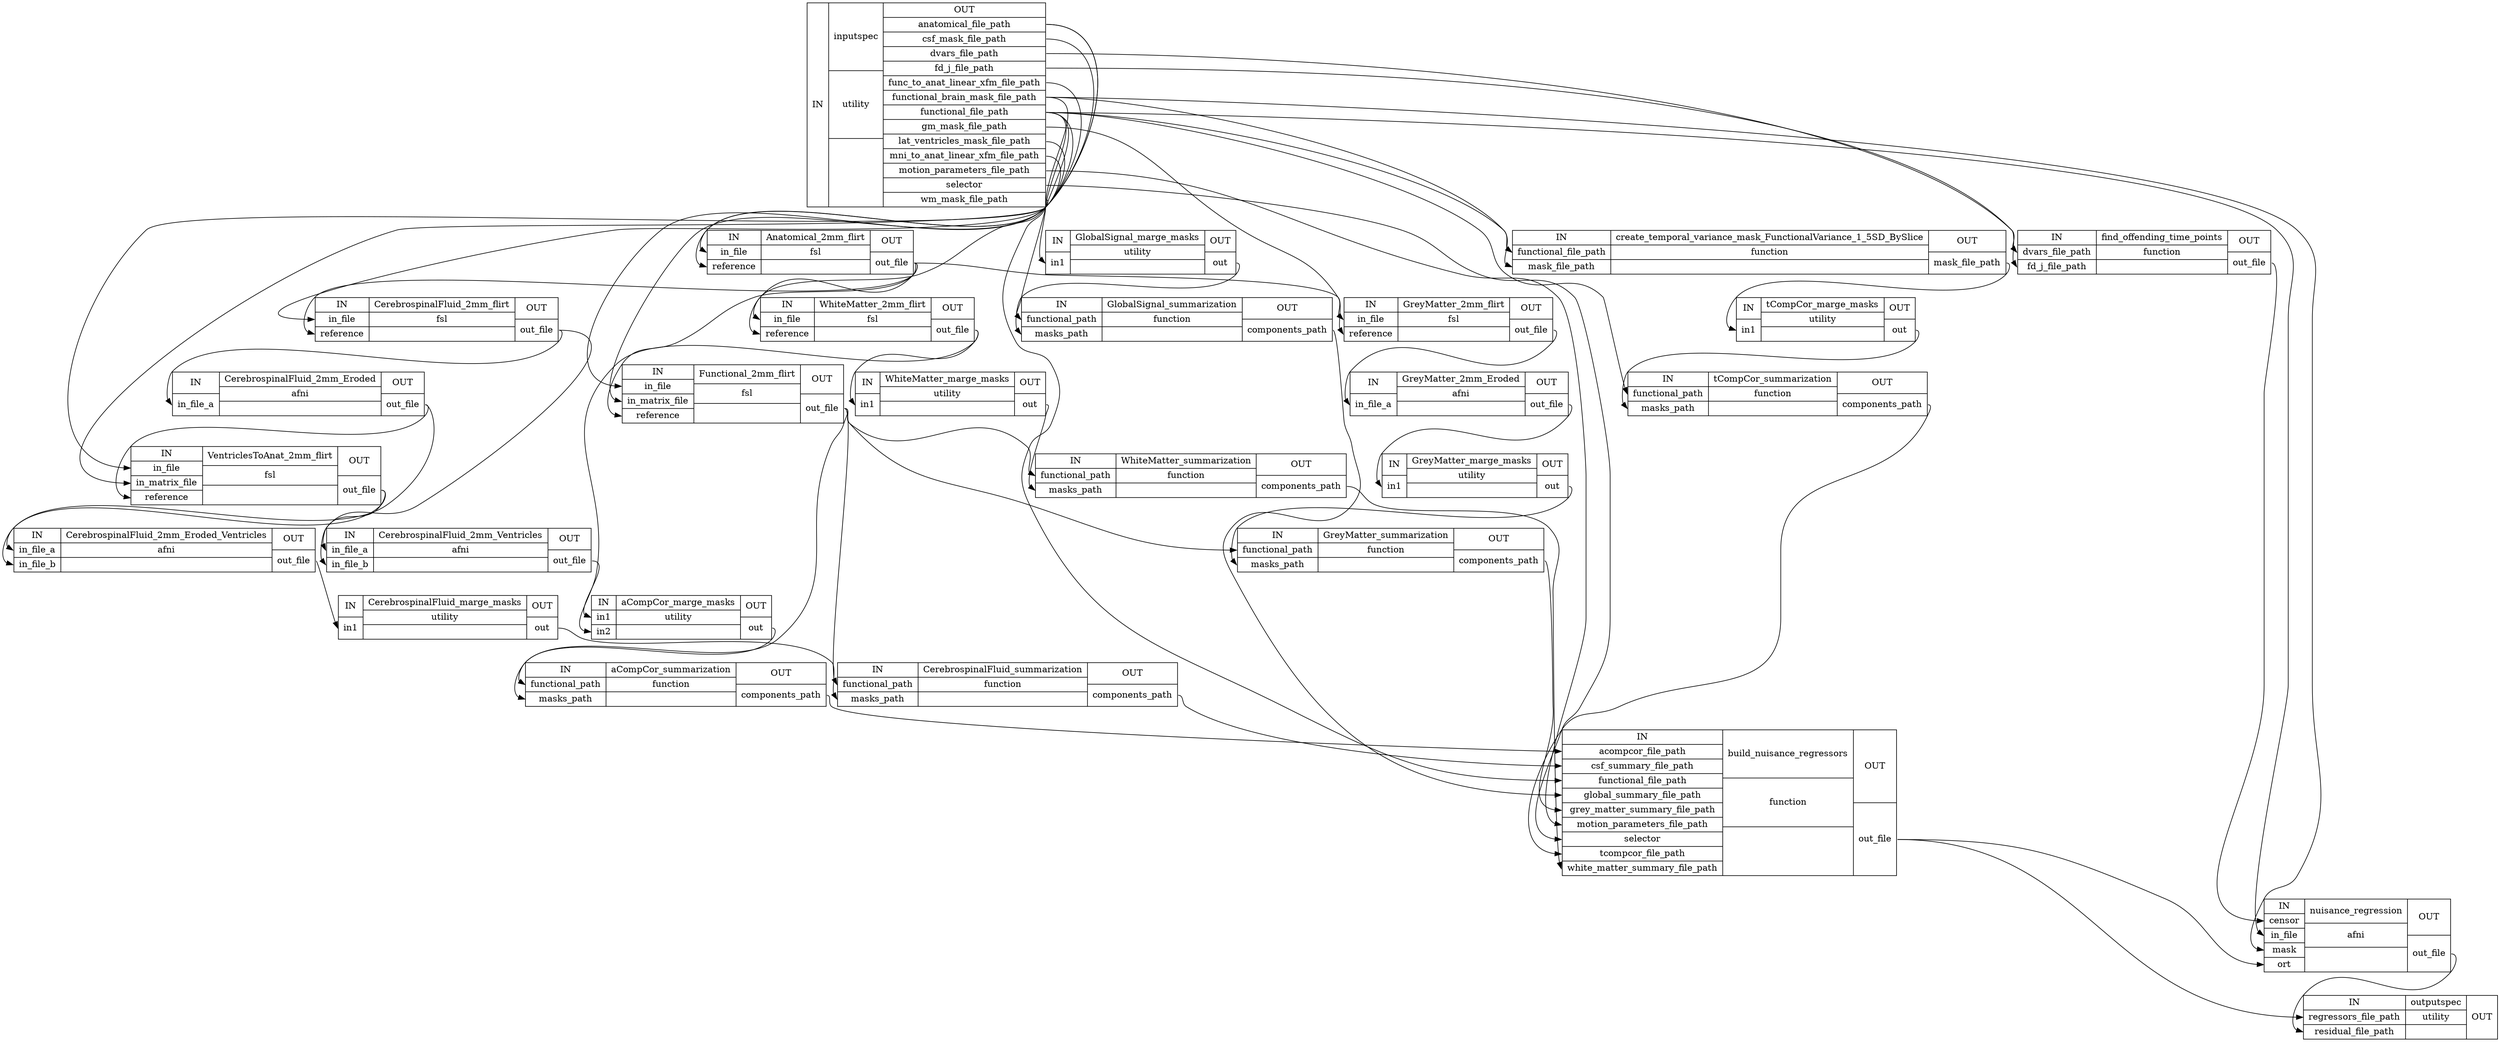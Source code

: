 digraph structs {
node [shape=record];
nuisanceinputspec [label="{IN}|{ inputspec | utility |  }|{OUT|<outanatomicalfilepath> anatomical_file_path|<outcsfmaskfilepath> csf_mask_file_path|<outdvarsfilepath> dvars_file_path|<outfdjfilepath> fd_j_file_path|<outfunctoanatlinearxfmfilepath> func_to_anat_linear_xfm_file_path|<outfunctionalbrainmaskfilepath> functional_brain_mask_file_path|<outfunctionalfilepath> functional_file_path|<outgmmaskfilepath> gm_mask_file_path|<outlatventriclesmaskfilepath> lat_ventricles_mask_file_path|<outmnitoanatlinearxfmfilepath> mni_to_anat_linear_xfm_file_path|<outmotionparametersfilepath> motion_parameters_file_path|<outselector> selector|<outwmmaskfilepath> wm_mask_file_path}"];
nuisanceGlobalSignal_marge_masks [label="{IN|<inin1> in1}|{ GlobalSignal_marge_masks | utility |  }|{OUT|<outout> out}"];
nuisancecreate_temporal_variance_mask_FunctionalVariance_1_5SD_BySlice [label="{IN|<infunctionalfilepath> functional_file_path|<inmaskfilepath> mask_file_path}|{ create_temporal_variance_mask_FunctionalVariance_1_5SD_BySlice | function |  }|{OUT|<outmaskfilepath> mask_file_path}"];
nuisanceAnatomical_2mm_flirt [label="{IN|<ininfile> in_file|<inreference> reference}|{ Anatomical_2mm_flirt | fsl |  }|{OUT|<outoutfile> out_file}"];
nuisanceFunctional_2mm_flirt [label="{IN|<ininfile> in_file|<ininmatrixfile> in_matrix_file|<inreference> reference}|{ Functional_2mm_flirt | fsl |  }|{OUT|<outoutfile> out_file}"];
nuisanceWhiteMatter_2mm_flirt [label="{IN|<ininfile> in_file|<inreference> reference}|{ WhiteMatter_2mm_flirt | fsl |  }|{OUT|<outoutfile> out_file}"];
nuisanceCerebrospinalFluid_2mm_flirt [label="{IN|<ininfile> in_file|<inreference> reference}|{ CerebrospinalFluid_2mm_flirt | fsl |  }|{OUT|<outoutfile> out_file}"];
nuisanceCerebrospinalFluid_2mm_Eroded [label="{IN|<ininfilea> in_file_a}|{ CerebrospinalFluid_2mm_Eroded | afni |  }|{OUT|<outoutfile> out_file}"];
nuisanceVentriclesToAnat_2mm_flirt [label="{IN|<ininfile> in_file|<ininmatrixfile> in_matrix_file|<inreference> reference}|{ VentriclesToAnat_2mm_flirt | fsl |  }|{OUT|<outoutfile> out_file}"];
nuisanceCerebrospinalFluid_2mm_Eroded_Ventricles [label="{IN|<ininfilea> in_file_a|<ininfileb> in_file_b}|{ CerebrospinalFluid_2mm_Eroded_Ventricles | afni |  }|{OUT|<outoutfile> out_file}"];
nuisanceCerebrospinalFluid_2mm_Ventricles [label="{IN|<ininfilea> in_file_a|<ininfileb> in_file_b}|{ CerebrospinalFluid_2mm_Ventricles | afni |  }|{OUT|<outoutfile> out_file}"];
nuisancetCompCor_marge_masks [label="{IN|<inin1> in1}|{ tCompCor_marge_masks | utility |  }|{OUT|<outout> out}"];
nuisanceCerebrospinalFluid_marge_masks [label="{IN|<inin1> in1}|{ CerebrospinalFluid_marge_masks | utility |  }|{OUT|<outout> out}"];
nuisanceCerebrospinalFluid_summarization [label="{IN|<infunctionalpath> functional_path|<inmaskspath> masks_path}|{ CerebrospinalFluid_summarization | function |  }|{OUT|<outcomponentspath> components_path}"];
nuisancetCompCor_summarization [label="{IN|<infunctionalpath> functional_path|<inmaskspath> masks_path}|{ tCompCor_summarization | function |  }|{OUT|<outcomponentspath> components_path}"];
nuisanceaCompCor_marge_masks [label="{IN|<inin1> in1|<inin2> in2}|{ aCompCor_marge_masks | utility |  }|{OUT|<outout> out}"];
nuisanceaCompCor_summarization [label="{IN|<infunctionalpath> functional_path|<inmaskspath> masks_path}|{ aCompCor_summarization | function |  }|{OUT|<outcomponentspath> components_path}"];
nuisanceGlobalSignal_summarization [label="{IN|<infunctionalpath> functional_path|<inmaskspath> masks_path}|{ GlobalSignal_summarization | function |  }|{OUT|<outcomponentspath> components_path}"];
nuisanceGreyMatter_2mm_flirt [label="{IN|<ininfile> in_file|<inreference> reference}|{ GreyMatter_2mm_flirt | fsl |  }|{OUT|<outoutfile> out_file}"];
nuisanceGreyMatter_2mm_Eroded [label="{IN|<ininfilea> in_file_a}|{ GreyMatter_2mm_Eroded | afni |  }|{OUT|<outoutfile> out_file}"];
nuisanceGreyMatter_marge_masks [label="{IN|<inin1> in1}|{ GreyMatter_marge_masks | utility |  }|{OUT|<outout> out}"];
nuisanceGreyMatter_summarization [label="{IN|<infunctionalpath> functional_path|<inmaskspath> masks_path}|{ GreyMatter_summarization | function |  }|{OUT|<outcomponentspath> components_path}"];
nuisanceWhiteMatter_marge_masks [label="{IN|<inin1> in1}|{ WhiteMatter_marge_masks | utility |  }|{OUT|<outout> out}"];
nuisanceWhiteMatter_summarization [label="{IN|<infunctionalpath> functional_path|<inmaskspath> masks_path}|{ WhiteMatter_summarization | function |  }|{OUT|<outcomponentspath> components_path}"];
nuisancebuild_nuisance_regressors [label="{IN|<inacompcorfilepath> acompcor_file_path|<incsfsummaryfilepath> csf_summary_file_path|<infunctionalfilepath> functional_file_path|<inglobalsummaryfilepath> global_summary_file_path|<ingreymattersummaryfilepath> grey_matter_summary_file_path|<inmotionparametersfilepath> motion_parameters_file_path|<inselector> selector|<intcompcorfilepath> tcompcor_file_path|<inwhitemattersummaryfilepath> white_matter_summary_file_path}|{ build_nuisance_regressors | function |  }|{OUT|<outoutfile> out_file}"];
nuisancefind_offending_time_points [label="{IN|<indvarsfilepath> dvars_file_path|<infdjfilepath> fd_j_file_path}|{ find_offending_time_points | function |  }|{OUT|<outoutfile> out_file}"];
nuisancenuisance_regression [label="{IN|<incensor> censor|<ininfile> in_file|<inmask> mask|<inort> ort}|{ nuisance_regression | afni |  }|{OUT|<outoutfile> out_file}"];
nuisanceoutputspec [label="{IN|<inregressorsfilepath> regressors_file_path|<inresidualfilepath> residual_file_path}|{ outputspec | utility |  }|{OUT}"];
nuisanceAnatomical_2mm_flirt:outoutfile:e -> nuisanceCerebrospinalFluid_2mm_flirt:inreference:w;
nuisanceAnatomical_2mm_flirt:outoutfile:e -> nuisanceFunctional_2mm_flirt:inreference:w;
nuisanceAnatomical_2mm_flirt:outoutfile:e -> nuisanceGreyMatter_2mm_flirt:inreference:w;
nuisanceAnatomical_2mm_flirt:outoutfile:e -> nuisanceWhiteMatter_2mm_flirt:inreference:w;
nuisanceCerebrospinalFluid_2mm_Eroded:outoutfile:e -> nuisanceCerebrospinalFluid_2mm_Eroded_Ventricles:ininfileb:w;
nuisanceCerebrospinalFluid_2mm_Eroded:outoutfile:e -> nuisanceVentriclesToAnat_2mm_flirt:inreference:w;
nuisanceCerebrospinalFluid_2mm_Eroded_Ventricles:outoutfile:e -> nuisanceCerebrospinalFluid_marge_masks:inin1:w;
nuisanceCerebrospinalFluid_2mm_Ventricles:outoutfile:e -> nuisanceaCompCor_marge_masks:inin1:w;
nuisanceCerebrospinalFluid_2mm_flirt:outoutfile:e -> nuisanceCerebrospinalFluid_2mm_Eroded:ininfilea:w;
nuisanceCerebrospinalFluid_2mm_flirt:outoutfile:e -> nuisanceCerebrospinalFluid_2mm_Ventricles:ininfileb:w;
nuisanceCerebrospinalFluid_marge_masks:outout:e -> nuisanceCerebrospinalFluid_summarization:inmaskspath:w;
nuisanceCerebrospinalFluid_summarization:outcomponentspath:e -> nuisancebuild_nuisance_regressors:incsfsummaryfilepath:w;
nuisanceFunctional_2mm_flirt:outoutfile:e -> nuisanceCerebrospinalFluid_summarization:infunctionalpath:w;
nuisanceFunctional_2mm_flirt:outoutfile:e -> nuisanceGreyMatter_summarization:infunctionalpath:w;
nuisanceFunctional_2mm_flirt:outoutfile:e -> nuisanceWhiteMatter_summarization:infunctionalpath:w;
nuisanceFunctional_2mm_flirt:outoutfile:e -> nuisanceaCompCor_summarization:infunctionalpath:w;
nuisanceGlobalSignal_marge_masks:outout:e -> nuisanceGlobalSignal_summarization:inmaskspath:w;
nuisanceGlobalSignal_summarization:outcomponentspath:e -> nuisancebuild_nuisance_regressors:inglobalsummaryfilepath:w;
nuisanceGreyMatter_2mm_Eroded:outoutfile:e -> nuisanceGreyMatter_marge_masks:inin1:w;
nuisanceGreyMatter_2mm_flirt:outoutfile:e -> nuisanceGreyMatter_2mm_Eroded:ininfilea:w;
nuisanceGreyMatter_marge_masks:outout:e -> nuisanceGreyMatter_summarization:inmaskspath:w;
nuisanceGreyMatter_summarization:outcomponentspath:e -> nuisancebuild_nuisance_regressors:ingreymattersummaryfilepath:w;
nuisanceVentriclesToAnat_2mm_flirt:outoutfile:e -> nuisanceCerebrospinalFluid_2mm_Eroded_Ventricles:ininfilea:w;
nuisanceVentriclesToAnat_2mm_flirt:outoutfile:e -> nuisanceCerebrospinalFluid_2mm_Ventricles:ininfilea:w;
nuisanceWhiteMatter_2mm_flirt:outoutfile:e -> nuisanceWhiteMatter_marge_masks:inin1:w;
nuisanceWhiteMatter_2mm_flirt:outoutfile:e -> nuisanceaCompCor_marge_masks:inin2:w;
nuisanceWhiteMatter_marge_masks:outout:e -> nuisanceWhiteMatter_summarization:inmaskspath:w;
nuisanceWhiteMatter_summarization:outcomponentspath:e -> nuisancebuild_nuisance_regressors:inwhitemattersummaryfilepath:w;
nuisanceaCompCor_marge_masks:outout:e -> nuisanceaCompCor_summarization:inmaskspath:w;
nuisanceaCompCor_summarization:outcomponentspath:e -> nuisancebuild_nuisance_regressors:inacompcorfilepath:w;
nuisancebuild_nuisance_regressors:outoutfile:e -> nuisancenuisance_regression:inort:w;
nuisancebuild_nuisance_regressors:outoutfile:e -> nuisanceoutputspec:inregressorsfilepath:w;
nuisancecreate_temporal_variance_mask_FunctionalVariance_1_5SD_BySlice:outmaskfilepath:e -> nuisancetCompCor_marge_masks:inin1:w;
nuisancefind_offending_time_points:outoutfile:e -> nuisancenuisance_regression:incensor:w;
nuisanceinputspec:outanatomicalfilepath:e -> nuisanceAnatomical_2mm_flirt:ininfile:w;
nuisanceinputspec:outanatomicalfilepath:e -> nuisanceAnatomical_2mm_flirt:inreference:w;
nuisanceinputspec:outcsfmaskfilepath:e -> nuisanceCerebrospinalFluid_2mm_flirt:ininfile:w;
nuisanceinputspec:outdvarsfilepath:e -> nuisancefind_offending_time_points:indvarsfilepath:w;
nuisanceinputspec:outfdjfilepath:e -> nuisancefind_offending_time_points:infdjfilepath:w;
nuisanceinputspec:outfunctionalbrainmaskfilepath:e -> nuisanceGlobalSignal_marge_masks:inin1:w;
nuisanceinputspec:outfunctionalbrainmaskfilepath:e -> nuisancecreate_temporal_variance_mask_FunctionalVariance_1_5SD_BySlice:inmaskfilepath:w;
nuisanceinputspec:outfunctionalbrainmaskfilepath:e -> nuisancenuisance_regression:inmask:w;
nuisanceinputspec:outfunctionalfilepath:e -> nuisanceFunctional_2mm_flirt:ininfile:w;
nuisanceinputspec:outfunctionalfilepath:e -> nuisanceGlobalSignal_summarization:infunctionalpath:w;
nuisanceinputspec:outfunctionalfilepath:e -> nuisancebuild_nuisance_regressors:infunctionalfilepath:w;
nuisanceinputspec:outfunctionalfilepath:e -> nuisancecreate_temporal_variance_mask_FunctionalVariance_1_5SD_BySlice:infunctionalfilepath:w;
nuisanceinputspec:outfunctionalfilepath:e -> nuisancenuisance_regression:ininfile:w;
nuisanceinputspec:outfunctionalfilepath:e -> nuisancetCompCor_summarization:infunctionalpath:w;
nuisanceinputspec:outfunctoanatlinearxfmfilepath:e -> nuisanceFunctional_2mm_flirt:ininmatrixfile:w;
nuisanceinputspec:outgmmaskfilepath:e -> nuisanceGreyMatter_2mm_flirt:ininfile:w;
nuisanceinputspec:outlatventriclesmaskfilepath:e -> nuisanceVentriclesToAnat_2mm_flirt:ininfile:w;
nuisanceinputspec:outmnitoanatlinearxfmfilepath:e -> nuisanceVentriclesToAnat_2mm_flirt:ininmatrixfile:w;
nuisanceinputspec:outmotionparametersfilepath:e -> nuisancebuild_nuisance_regressors:inmotionparametersfilepath:w;
nuisanceinputspec:outselector:e -> nuisancebuild_nuisance_regressors:inselector:w;
nuisanceinputspec:outwmmaskfilepath:e -> nuisanceWhiteMatter_2mm_flirt:ininfile:w;
nuisancenuisance_regression:outoutfile:e -> nuisanceoutputspec:inresidualfilepath:w;
nuisancetCompCor_marge_masks:outout:e -> nuisancetCompCor_summarization:inmaskspath:w;
nuisancetCompCor_summarization:outcomponentspath:e -> nuisancebuild_nuisance_regressors:intcompcorfilepath:w;
}